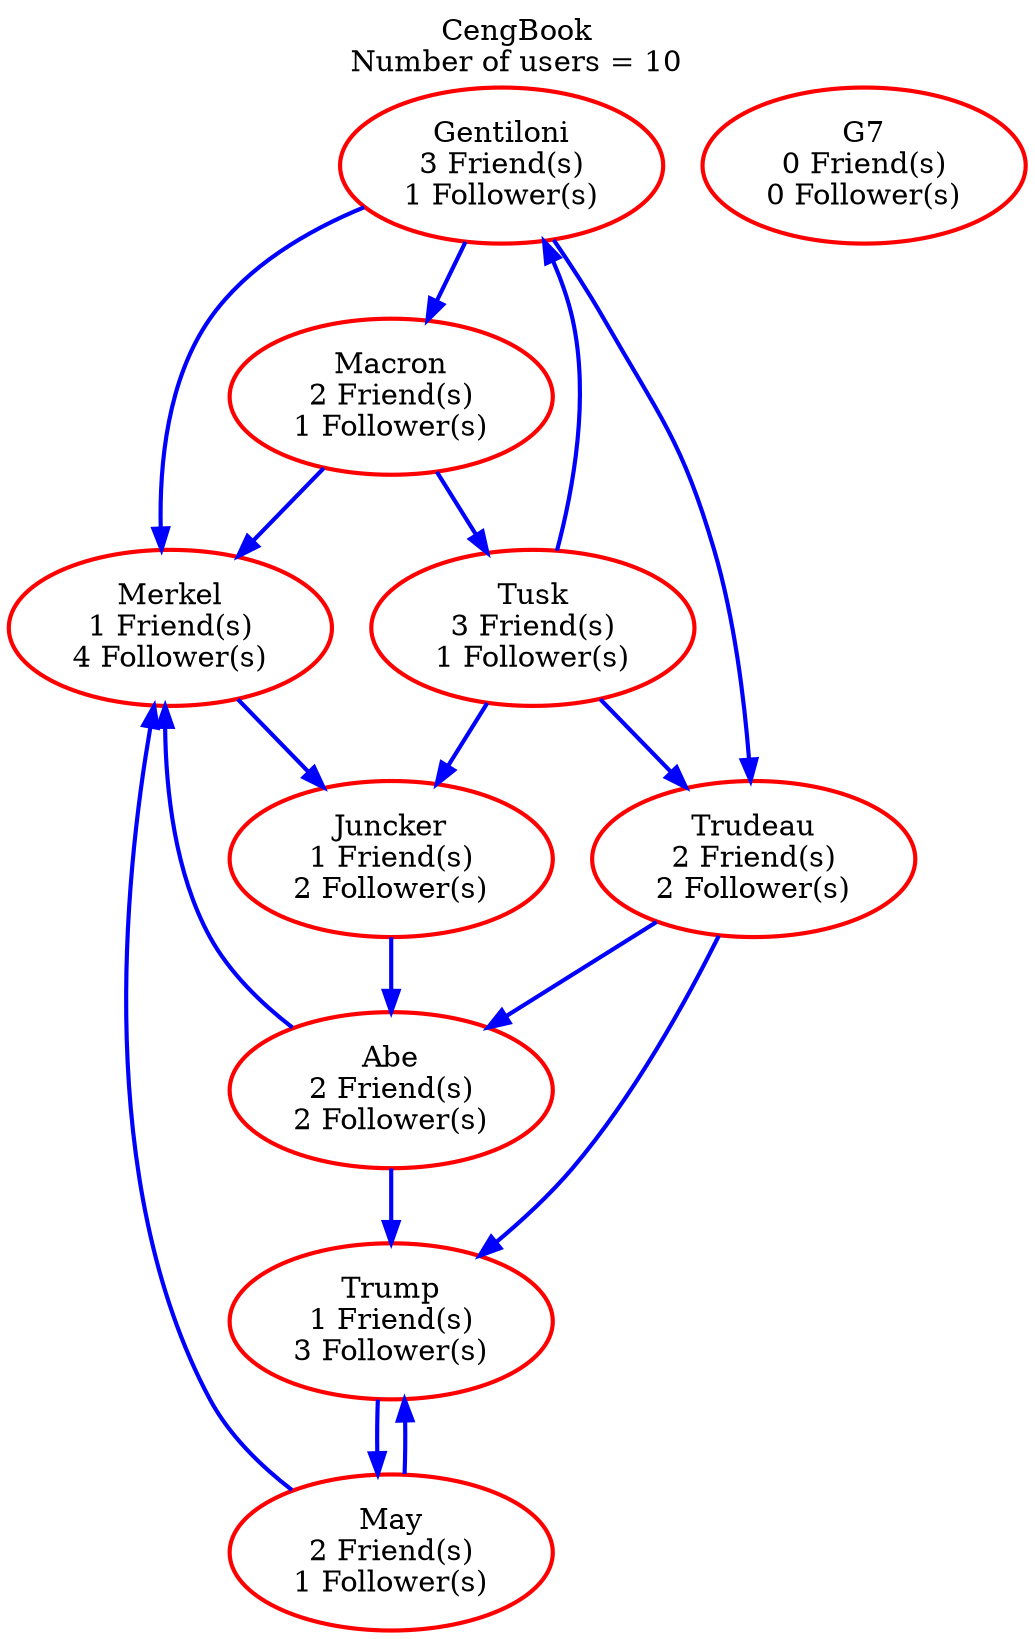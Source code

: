 digraph CengBook
{
  graph [label="CengBook\nNumber of users = 10" , labelloc=t] ;

  node  [shape=ellipse , fontcolor=black , color=red , penwidth=2.0] ;

  edge  [color=blue , penwidth=2.0] ;

  Merkel [label="Merkel\n1 Friend(s)\n4 Follower(s)"] ;
  Trump [label="Trump\n1 Friend(s)\n3 Follower(s)"] ;
  Abe [label="Abe\n2 Friend(s)\n2 Follower(s)"] ;
  Juncker [label="Juncker\n1 Friend(s)\n2 Follower(s)"] ;
  Trudeau [label="Trudeau\n2 Friend(s)\n2 Follower(s)"] ;
  Gentiloni [label="Gentiloni\n3 Friend(s)\n1 Follower(s)"] ;
  Macron [label="Macron\n2 Friend(s)\n1 Follower(s)"] ;
  May [label="May\n2 Friend(s)\n1 Follower(s)"] ;
  Tusk [label="Tusk\n3 Friend(s)\n1 Follower(s)"] ;
  G7 [label="G7\n0 Friend(s)\n0 Follower(s)"] ;

  Merkel -> Juncker ;
  Trump -> May ;
  Abe -> Merkel ;
  Abe -> Trump ;
  Juncker -> Abe ;
  Trudeau -> Trump ;
  Trudeau -> Abe ;
  Gentiloni -> Trudeau ;
  Gentiloni -> Merkel ;
  Gentiloni -> Macron ;
  Macron -> Merkel ;
  Macron -> Tusk ;
  May -> Merkel ;
  May -> Trump ;
  Tusk -> Trudeau ;
  Tusk -> Gentiloni ;
  Tusk -> Juncker ;
}
